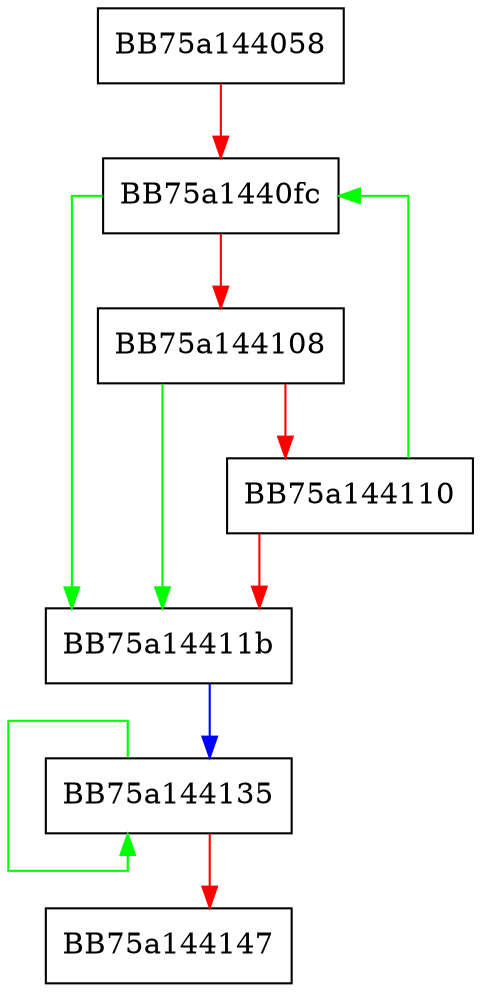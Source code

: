 digraph SCAN_REPLY {
  node [shape="box"];
  graph [splines=ortho];
  BB75a144058 -> BB75a1440fc [color="red"];
  BB75a1440fc -> BB75a14411b [color="green"];
  BB75a1440fc -> BB75a144108 [color="red"];
  BB75a144108 -> BB75a14411b [color="green"];
  BB75a144108 -> BB75a144110 [color="red"];
  BB75a144110 -> BB75a1440fc [color="green"];
  BB75a144110 -> BB75a14411b [color="red"];
  BB75a14411b -> BB75a144135 [color="blue"];
  BB75a144135 -> BB75a144135 [color="green"];
  BB75a144135 -> BB75a144147 [color="red"];
}